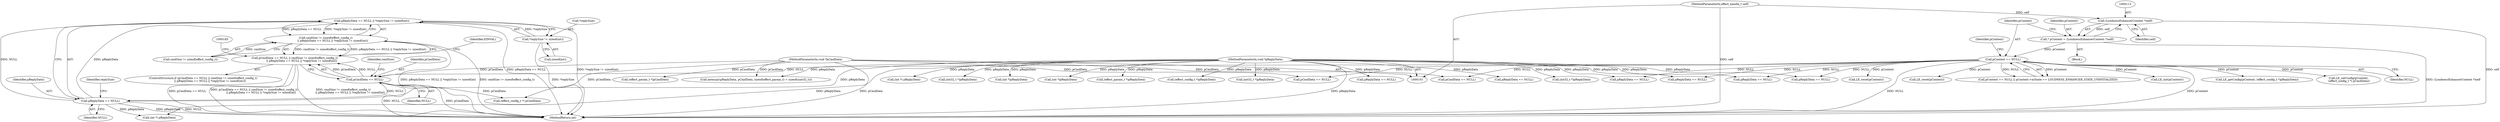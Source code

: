 digraph "0_Android_aeea52da00d210587fb3ed895de3d5f2e0264c88_3@API" {
"1000167" [label="(Call,pReplyData == NULL || *replySize != sizeof(int))"];
"1000168" [label="(Call,pReplyData == NULL)"];
"1000107" [label="(MethodParameterIn,void *pReplyData)"];
"1000159" [label="(Call,pCmdData == NULL)"];
"1000105" [label="(MethodParameterIn,void *pCmdData)"];
"1000118" [label="(Call,pContext == NULL)"];
"1000110" [label="(Call,* pContext = (LoudnessEnhancerContext *)self)"];
"1000112" [label="(Call,(LoudnessEnhancerContext *)self)"];
"1000102" [label="(MethodParameterIn,effect_handle_t self)"];
"1000171" [label="(Call,*replySize != sizeof(int))"];
"1000162" [label="(Call,cmdSize != sizeof(effect_config_t)\n                || pReplyData == NULL || *replySize != sizeof(int))"];
"1000158" [label="(Call,pCmdData == NULL || cmdSize != sizeof(effect_config_t)\n                || pReplyData == NULL || *replySize != sizeof(int))"];
"1000424" [label="(Call,pCmdData == NULL)"];
"1000514" [label="(Call,LE_reset(pContext))"];
"1000157" [label="(ControlStructure,if (pCmdData == NULL || cmdSize != sizeof(effect_config_t)\n                || pReplyData == NULL || *replySize != sizeof(int)))"];
"1000162" [label="(Call,cmdSize != sizeof(effect_config_t)\n                || pReplyData == NULL || *replySize != sizeof(int))"];
"1000117" [label="(Call,pContext == NULL || pContext->mState == LOUDNESS_ENHANCER_STATE_UNINITIALIZED)"];
"1000119" [label="(Identifier,pContext)"];
"1000105" [label="(MethodParameterIn,void *pCmdData)"];
"1000110" [label="(Call,* pContext = (LoudnessEnhancerContext *)self)"];
"1000153" [label="(Call,LE_init(pContext))"];
"1000168" [label="(Call,pReplyData == NULL)"];
"1000108" [label="(Block,)"];
"1000539" [label="(MethodReturn,int)"];
"1000123" [label="(Identifier,pContext)"];
"1000163" [label="(Call,cmdSize != sizeof(effect_config_t))"];
"1000173" [label="(Identifier,replySize)"];
"1000118" [label="(Call,pContext == NULL)"];
"1000136" [label="(Call,pReplyData == NULL)"];
"1000462" [label="(Call,(effect_param_t *)pCmdData)"];
"1000170" [label="(Identifier,NULL)"];
"1000312" [label="(Call,pReplyData == NULL)"];
"1000332" [label="(Call,memcpy(pReplyData, pCmdData, sizeof(effect_param_t) + sizeof(uint32_t)))"];
"1000161" [label="(Identifier,NULL)"];
"1000520" [label="(Call,(int32_t *)pReplyData)"];
"1000258" [label="(Call,pReplyData == NULL)"];
"1000150" [label="(Call,(int *) pReplyData)"];
"1000206" [label="(Call,LE_getConfig(pContext, (effect_config_t *)pReplyData))"];
"1000164" [label="(Identifier,cmdSize)"];
"1000219" [label="(Call,pReplyData == NULL)"];
"1000160" [label="(Identifier,pCmdData)"];
"1000169" [label="(Identifier,pReplyData)"];
"1000111" [label="(Identifier,pContext)"];
"1000174" [label="(Call,sizeof(int))"];
"1000185" [label="(Call,LE_setConfig(pContext,\n (effect_config_t *) pCmdData))"];
"1000112" [label="(Call,(LoudnessEnhancerContext *)self)"];
"1000107" [label="(MethodParameterIn,void *pReplyData)"];
"1000298" [label="(Call,pCmdData == NULL)"];
"1000187" [label="(Call,(effect_config_t *) pCmdData)"];
"1000102" [label="(MethodParameterIn,effect_handle_t self)"];
"1000158" [label="(Call,pCmdData == NULL || cmdSize != sizeof(effect_config_t)\n                || pReplyData == NULL || *replySize != sizeof(int))"];
"1000120" [label="(Identifier,NULL)"];
"1000167" [label="(Call,pReplyData == NULL || *replySize != sizeof(int))"];
"1000114" [label="(Identifier,self)"];
"1000482" [label="(Call,(int32_t *)pReplyData)"];
"1000289" [label="(Call,(int *)pReplyData)"];
"1000179" [label="(Identifier,EINVAL)"];
"1000171" [label="(Call,*replySize != sizeof(int))"];
"1000159" [label="(Call,pCmdData == NULL)"];
"1000250" [label="(Call,(int *)pReplyData)"];
"1000343" [label="(Call,(effect_param_t *)pReplyData)"];
"1000208" [label="(Call,(effect_config_t *)pReplyData)"];
"1000455" [label="(Call,(int32_t *)pReplyData)"];
"1000182" [label="(Call,(int *) pReplyData)"];
"1000194" [label="(Call,pReplyData == NULL)"];
"1000213" [label="(Call,LE_reset(pContext))"];
"1000172" [label="(Call,*replySize)"];
"1000441" [label="(Call,pReplyData == NULL)"];
"1000167" -> "1000162"  [label="AST: "];
"1000167" -> "1000168"  [label="CFG: "];
"1000167" -> "1000171"  [label="CFG: "];
"1000168" -> "1000167"  [label="AST: "];
"1000171" -> "1000167"  [label="AST: "];
"1000162" -> "1000167"  [label="CFG: "];
"1000167" -> "1000539"  [label="DDG: pReplyData == NULL"];
"1000167" -> "1000539"  [label="DDG: *replySize != sizeof(int)"];
"1000167" -> "1000162"  [label="DDG: pReplyData == NULL"];
"1000167" -> "1000162"  [label="DDG: *replySize != sizeof(int)"];
"1000168" -> "1000167"  [label="DDG: pReplyData"];
"1000168" -> "1000167"  [label="DDG: NULL"];
"1000171" -> "1000167"  [label="DDG: *replySize"];
"1000168" -> "1000170"  [label="CFG: "];
"1000169" -> "1000168"  [label="AST: "];
"1000170" -> "1000168"  [label="AST: "];
"1000173" -> "1000168"  [label="CFG: "];
"1000168" -> "1000539"  [label="DDG: pReplyData"];
"1000168" -> "1000539"  [label="DDG: NULL"];
"1000107" -> "1000168"  [label="DDG: pReplyData"];
"1000159" -> "1000168"  [label="DDG: NULL"];
"1000168" -> "1000182"  [label="DDG: pReplyData"];
"1000107" -> "1000101"  [label="AST: "];
"1000107" -> "1000539"  [label="DDG: pReplyData"];
"1000107" -> "1000136"  [label="DDG: pReplyData"];
"1000107" -> "1000150"  [label="DDG: pReplyData"];
"1000107" -> "1000182"  [label="DDG: pReplyData"];
"1000107" -> "1000194"  [label="DDG: pReplyData"];
"1000107" -> "1000208"  [label="DDG: pReplyData"];
"1000107" -> "1000219"  [label="DDG: pReplyData"];
"1000107" -> "1000250"  [label="DDG: pReplyData"];
"1000107" -> "1000258"  [label="DDG: pReplyData"];
"1000107" -> "1000289"  [label="DDG: pReplyData"];
"1000107" -> "1000312"  [label="DDG: pReplyData"];
"1000107" -> "1000332"  [label="DDG: pReplyData"];
"1000107" -> "1000343"  [label="DDG: pReplyData"];
"1000107" -> "1000441"  [label="DDG: pReplyData"];
"1000107" -> "1000455"  [label="DDG: pReplyData"];
"1000107" -> "1000482"  [label="DDG: pReplyData"];
"1000107" -> "1000520"  [label="DDG: pReplyData"];
"1000159" -> "1000158"  [label="AST: "];
"1000159" -> "1000161"  [label="CFG: "];
"1000160" -> "1000159"  [label="AST: "];
"1000161" -> "1000159"  [label="AST: "];
"1000164" -> "1000159"  [label="CFG: "];
"1000158" -> "1000159"  [label="CFG: "];
"1000159" -> "1000539"  [label="DDG: pCmdData"];
"1000159" -> "1000539"  [label="DDG: NULL"];
"1000159" -> "1000158"  [label="DDG: pCmdData"];
"1000159" -> "1000158"  [label="DDG: NULL"];
"1000105" -> "1000159"  [label="DDG: pCmdData"];
"1000118" -> "1000159"  [label="DDG: NULL"];
"1000159" -> "1000187"  [label="DDG: pCmdData"];
"1000105" -> "1000101"  [label="AST: "];
"1000105" -> "1000539"  [label="DDG: pCmdData"];
"1000105" -> "1000187"  [label="DDG: pCmdData"];
"1000105" -> "1000298"  [label="DDG: pCmdData"];
"1000105" -> "1000332"  [label="DDG: pCmdData"];
"1000105" -> "1000424"  [label="DDG: pCmdData"];
"1000105" -> "1000462"  [label="DDG: pCmdData"];
"1000118" -> "1000117"  [label="AST: "];
"1000118" -> "1000120"  [label="CFG: "];
"1000119" -> "1000118"  [label="AST: "];
"1000120" -> "1000118"  [label="AST: "];
"1000123" -> "1000118"  [label="CFG: "];
"1000117" -> "1000118"  [label="CFG: "];
"1000118" -> "1000539"  [label="DDG: NULL"];
"1000118" -> "1000539"  [label="DDG: pContext"];
"1000118" -> "1000117"  [label="DDG: pContext"];
"1000118" -> "1000117"  [label="DDG: NULL"];
"1000110" -> "1000118"  [label="DDG: pContext"];
"1000118" -> "1000136"  [label="DDG: NULL"];
"1000118" -> "1000153"  [label="DDG: pContext"];
"1000118" -> "1000185"  [label="DDG: pContext"];
"1000118" -> "1000194"  [label="DDG: NULL"];
"1000118" -> "1000206"  [label="DDG: pContext"];
"1000118" -> "1000213"  [label="DDG: pContext"];
"1000118" -> "1000219"  [label="DDG: NULL"];
"1000118" -> "1000258"  [label="DDG: NULL"];
"1000118" -> "1000298"  [label="DDG: NULL"];
"1000118" -> "1000424"  [label="DDG: NULL"];
"1000118" -> "1000514"  [label="DDG: pContext"];
"1000110" -> "1000108"  [label="AST: "];
"1000110" -> "1000112"  [label="CFG: "];
"1000111" -> "1000110"  [label="AST: "];
"1000112" -> "1000110"  [label="AST: "];
"1000119" -> "1000110"  [label="CFG: "];
"1000110" -> "1000539"  [label="DDG: (LoudnessEnhancerContext *)self"];
"1000112" -> "1000110"  [label="DDG: self"];
"1000112" -> "1000114"  [label="CFG: "];
"1000113" -> "1000112"  [label="AST: "];
"1000114" -> "1000112"  [label="AST: "];
"1000112" -> "1000539"  [label="DDG: self"];
"1000102" -> "1000112"  [label="DDG: self"];
"1000102" -> "1000101"  [label="AST: "];
"1000102" -> "1000539"  [label="DDG: self"];
"1000171" -> "1000174"  [label="CFG: "];
"1000172" -> "1000171"  [label="AST: "];
"1000174" -> "1000171"  [label="AST: "];
"1000171" -> "1000539"  [label="DDG: *replySize"];
"1000162" -> "1000158"  [label="AST: "];
"1000162" -> "1000163"  [label="CFG: "];
"1000163" -> "1000162"  [label="AST: "];
"1000158" -> "1000162"  [label="CFG: "];
"1000162" -> "1000539"  [label="DDG: pReplyData == NULL || *replySize != sizeof(int)"];
"1000162" -> "1000539"  [label="DDG: cmdSize != sizeof(effect_config_t)"];
"1000162" -> "1000158"  [label="DDG: cmdSize != sizeof(effect_config_t)"];
"1000162" -> "1000158"  [label="DDG: pReplyData == NULL || *replySize != sizeof(int)"];
"1000163" -> "1000162"  [label="DDG: cmdSize"];
"1000158" -> "1000157"  [label="AST: "];
"1000179" -> "1000158"  [label="CFG: "];
"1000183" -> "1000158"  [label="CFG: "];
"1000158" -> "1000539"  [label="DDG: pCmdData == NULL"];
"1000158" -> "1000539"  [label="DDG: pCmdData == NULL || cmdSize != sizeof(effect_config_t)\n                || pReplyData == NULL || *replySize != sizeof(int)"];
"1000158" -> "1000539"  [label="DDG: cmdSize != sizeof(effect_config_t)\n                || pReplyData == NULL || *replySize != sizeof(int)"];
}
